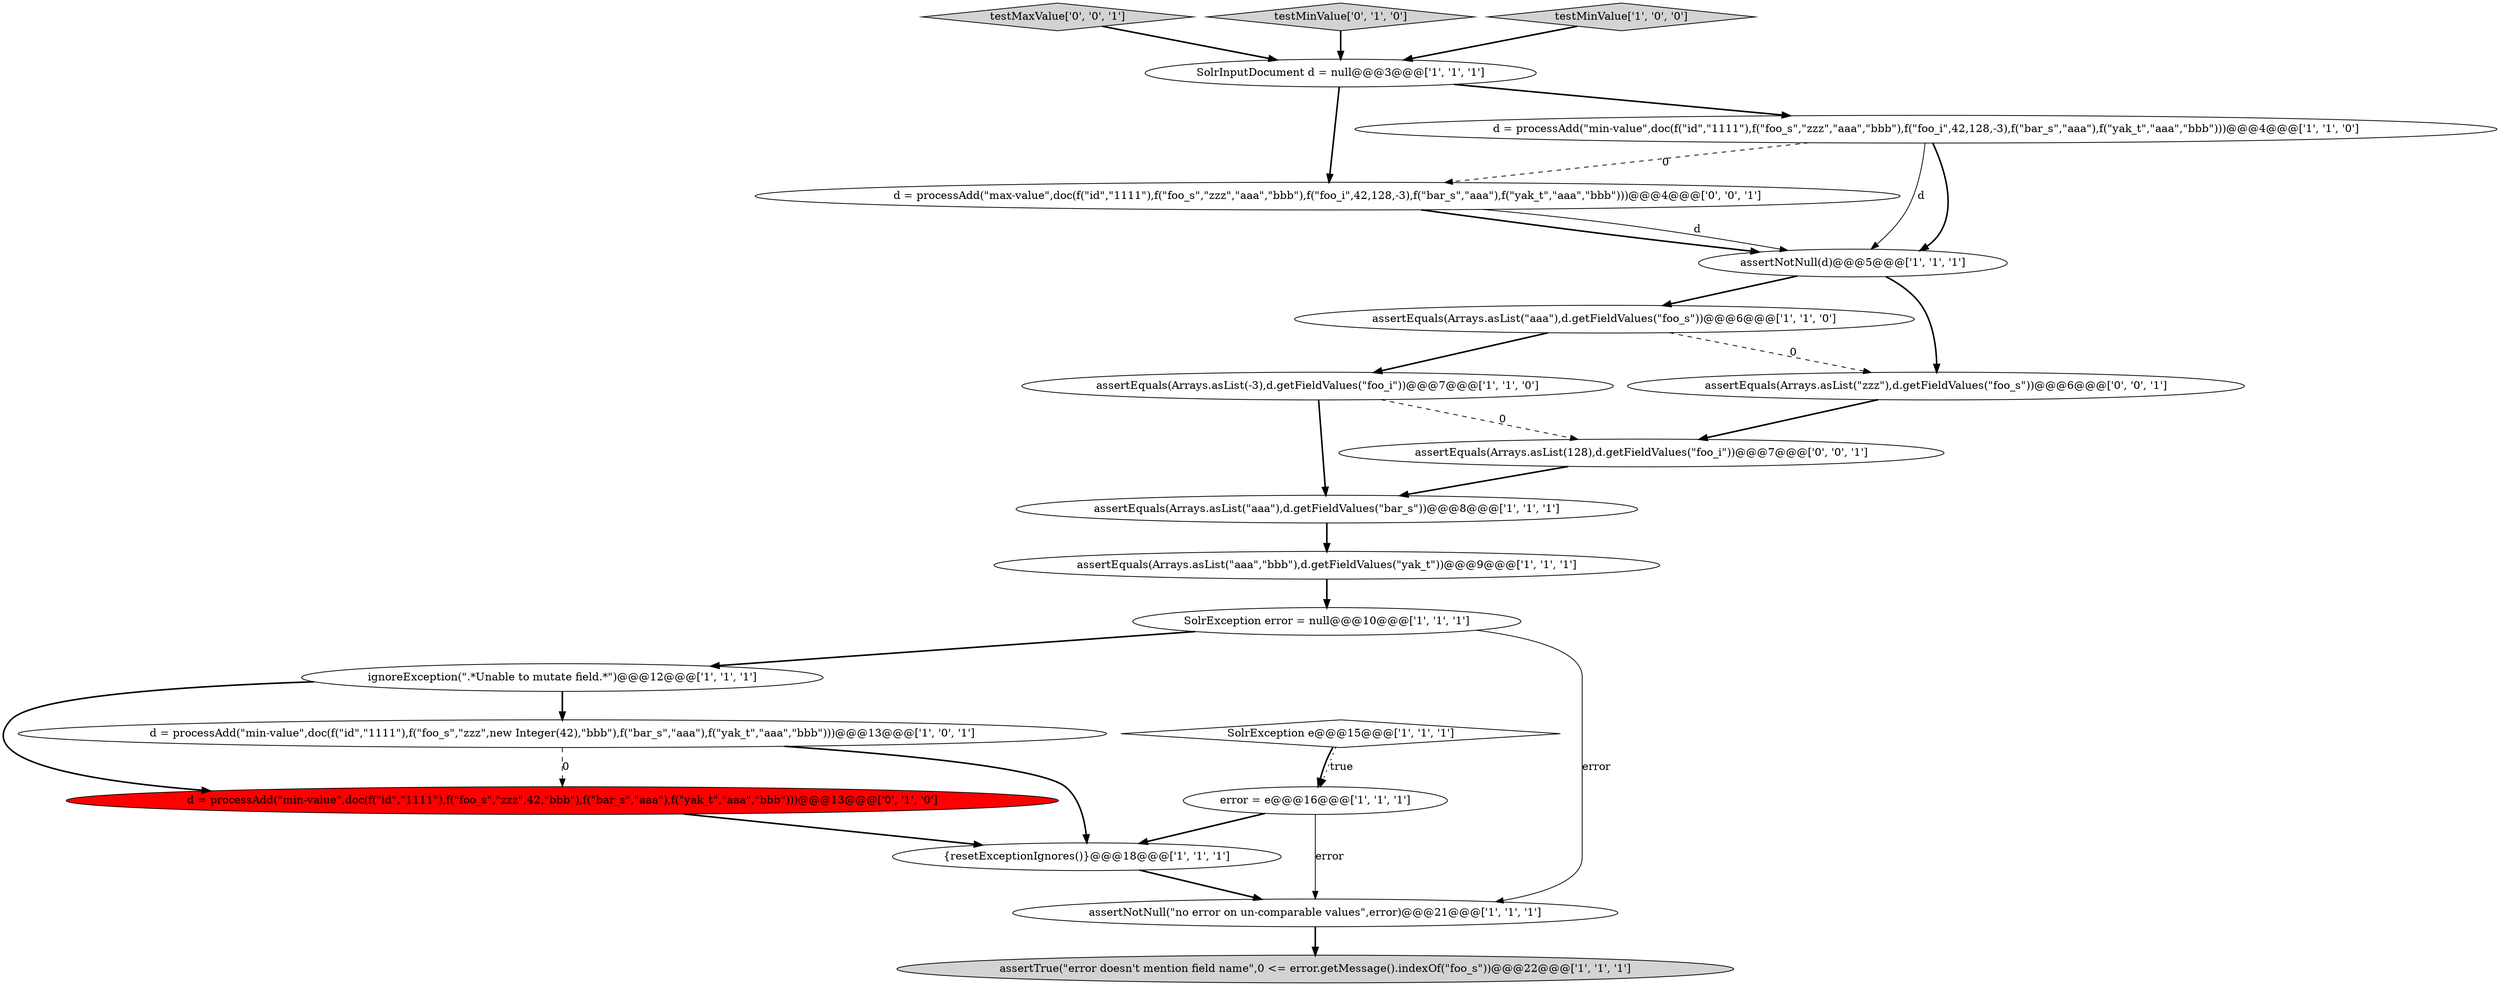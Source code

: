 digraph {
18 [style = filled, label = "d = processAdd(\"max-value\",doc(f(\"id\",\"1111\"),f(\"foo_s\",\"zzz\",\"aaa\",\"bbb\"),f(\"foo_i\",42,128,-3),f(\"bar_s\",\"aaa\"),f(\"yak_t\",\"aaa\",\"bbb\")))@@@4@@@['0', '0', '1']", fillcolor = white, shape = ellipse image = "AAA0AAABBB3BBB"];
3 [style = filled, label = "assertEquals(Arrays.asList(-3),d.getFieldValues(\"foo_i\"))@@@7@@@['1', '1', '0']", fillcolor = white, shape = ellipse image = "AAA0AAABBB1BBB"];
9 [style = filled, label = "d = processAdd(\"min-value\",doc(f(\"id\",\"1111\"),f(\"foo_s\",\"zzz\",\"aaa\",\"bbb\"),f(\"foo_i\",42,128,-3),f(\"bar_s\",\"aaa\"),f(\"yak_t\",\"aaa\",\"bbb\")))@@@4@@@['1', '1', '0']", fillcolor = white, shape = ellipse image = "AAA0AAABBB1BBB"];
13 [style = filled, label = "assertEquals(Arrays.asList(\"aaa\"),d.getFieldValues(\"bar_s\"))@@@8@@@['1', '1', '1']", fillcolor = white, shape = ellipse image = "AAA0AAABBB1BBB"];
4 [style = filled, label = "d = processAdd(\"min-value\",doc(f(\"id\",\"1111\"),f(\"foo_s\",\"zzz\",new Integer(42),\"bbb\"),f(\"bar_s\",\"aaa\"),f(\"yak_t\",\"aaa\",\"bbb\")))@@@13@@@['1', '0', '1']", fillcolor = white, shape = ellipse image = "AAA0AAABBB1BBB"];
20 [style = filled, label = "testMaxValue['0', '0', '1']", fillcolor = lightgray, shape = diamond image = "AAA0AAABBB3BBB"];
21 [style = filled, label = "assertEquals(Arrays.asList(\"zzz\"),d.getFieldValues(\"foo_s\"))@@@6@@@['0', '0', '1']", fillcolor = white, shape = ellipse image = "AAA0AAABBB3BBB"];
17 [style = filled, label = "testMinValue['0', '1', '0']", fillcolor = lightgray, shape = diamond image = "AAA0AAABBB2BBB"];
0 [style = filled, label = "assertEquals(Arrays.asList(\"aaa\",\"bbb\"),d.getFieldValues(\"yak_t\"))@@@9@@@['1', '1', '1']", fillcolor = white, shape = ellipse image = "AAA0AAABBB1BBB"];
7 [style = filled, label = "ignoreException(\".*Unable to mutate field.*\")@@@12@@@['1', '1', '1']", fillcolor = white, shape = ellipse image = "AAA0AAABBB1BBB"];
12 [style = filled, label = "SolrException e@@@15@@@['1', '1', '1']", fillcolor = white, shape = diamond image = "AAA0AAABBB1BBB"];
5 [style = filled, label = "testMinValue['1', '0', '0']", fillcolor = lightgray, shape = diamond image = "AAA0AAABBB1BBB"];
8 [style = filled, label = "{resetExceptionIgnores()}@@@18@@@['1', '1', '1']", fillcolor = white, shape = ellipse image = "AAA0AAABBB1BBB"];
2 [style = filled, label = "assertEquals(Arrays.asList(\"aaa\"),d.getFieldValues(\"foo_s\"))@@@6@@@['1', '1', '0']", fillcolor = white, shape = ellipse image = "AAA0AAABBB1BBB"];
11 [style = filled, label = "error = e@@@16@@@['1', '1', '1']", fillcolor = white, shape = ellipse image = "AAA0AAABBB1BBB"];
16 [style = filled, label = "d = processAdd(\"min-value\",doc(f(\"id\",\"1111\"),f(\"foo_s\",\"zzz\",42,\"bbb\"),f(\"bar_s\",\"aaa\"),f(\"yak_t\",\"aaa\",\"bbb\")))@@@13@@@['0', '1', '0']", fillcolor = red, shape = ellipse image = "AAA1AAABBB2BBB"];
14 [style = filled, label = "assertNotNull(\"no error on un-comparable values\",error)@@@21@@@['1', '1', '1']", fillcolor = white, shape = ellipse image = "AAA0AAABBB1BBB"];
10 [style = filled, label = "SolrException error = null@@@10@@@['1', '1', '1']", fillcolor = white, shape = ellipse image = "AAA0AAABBB1BBB"];
19 [style = filled, label = "assertEquals(Arrays.asList(128),d.getFieldValues(\"foo_i\"))@@@7@@@['0', '0', '1']", fillcolor = white, shape = ellipse image = "AAA0AAABBB3BBB"];
15 [style = filled, label = "assertTrue(\"error doesn't mention field name\",0 <= error.getMessage().indexOf(\"foo_s\"))@@@22@@@['1', '1', '1']", fillcolor = lightgray, shape = ellipse image = "AAA0AAABBB1BBB"];
1 [style = filled, label = "SolrInputDocument d = null@@@3@@@['1', '1', '1']", fillcolor = white, shape = ellipse image = "AAA0AAABBB1BBB"];
6 [style = filled, label = "assertNotNull(d)@@@5@@@['1', '1', '1']", fillcolor = white, shape = ellipse image = "AAA0AAABBB1BBB"];
4->16 [style = dashed, label="0"];
17->1 [style = bold, label=""];
21->19 [style = bold, label=""];
16->8 [style = bold, label=""];
6->21 [style = bold, label=""];
9->18 [style = dashed, label="0"];
2->3 [style = bold, label=""];
12->11 [style = bold, label=""];
8->14 [style = bold, label=""];
1->18 [style = bold, label=""];
18->6 [style = solid, label="d"];
7->4 [style = bold, label=""];
20->1 [style = bold, label=""];
10->7 [style = bold, label=""];
11->14 [style = solid, label="error"];
1->9 [style = bold, label=""];
9->6 [style = bold, label=""];
3->19 [style = dashed, label="0"];
6->2 [style = bold, label=""];
12->11 [style = dotted, label="true"];
5->1 [style = bold, label=""];
0->10 [style = bold, label=""];
19->13 [style = bold, label=""];
2->21 [style = dashed, label="0"];
18->6 [style = bold, label=""];
10->14 [style = solid, label="error"];
7->16 [style = bold, label=""];
3->13 [style = bold, label=""];
9->6 [style = solid, label="d"];
4->8 [style = bold, label=""];
11->8 [style = bold, label=""];
14->15 [style = bold, label=""];
13->0 [style = bold, label=""];
}
